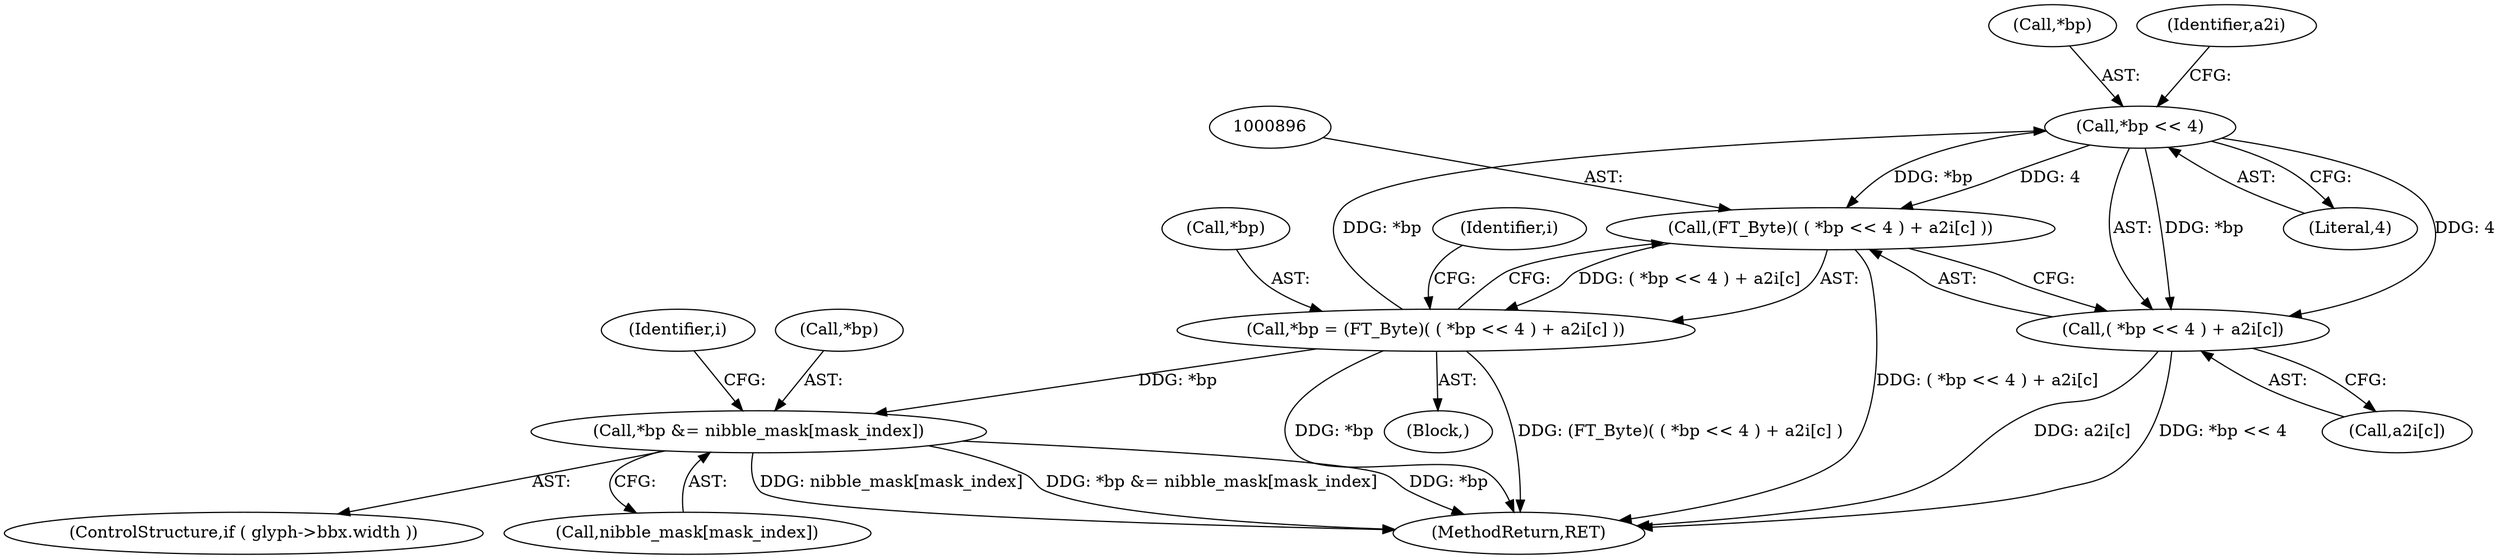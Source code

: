 digraph "0_savannah_07bdb6e289c7954e2a533039dc93c1c136099d2d@pointer" {
"1000898" [label="(Call,*bp << 4)"];
"1000892" [label="(Call,*bp = (FT_Byte)( ( *bp << 4 ) + a2i[c] ))"];
"1000895" [label="(Call,(FT_Byte)( ( *bp << 4 ) + a2i[c] ))"];
"1000898" [label="(Call,*bp << 4)"];
"1000897" [label="(Call,( *bp << 4 ) + a2i[c])"];
"1000963" [label="(Call,*bp &= nibble_mask[mask_index])"];
"1000895" [label="(Call,(FT_Byte)( ( *bp << 4 ) + a2i[c] ))"];
"1000898" [label="(Call,*bp << 4)"];
"1000901" [label="(Literal,4)"];
"1000897" [label="(Call,( *bp << 4 ) + a2i[c])"];
"1000957" [label="(ControlStructure,if ( glyph->bbx.width ))"];
"1000880" [label="(Block,)"];
"1000966" [label="(Call,nibble_mask[mask_index])"];
"1001568" [label="(MethodReturn,RET)"];
"1000972" [label="(Identifier,i)"];
"1000893" [label="(Call,*bp)"];
"1000899" [label="(Call,*bp)"];
"1000963" [label="(Call,*bp &= nibble_mask[mask_index])"];
"1000902" [label="(Call,a2i[c])"];
"1000909" [label="(Identifier,i)"];
"1000964" [label="(Call,*bp)"];
"1000892" [label="(Call,*bp = (FT_Byte)( ( *bp << 4 ) + a2i[c] ))"];
"1000903" [label="(Identifier,a2i)"];
"1000898" -> "1000897"  [label="AST: "];
"1000898" -> "1000901"  [label="CFG: "];
"1000899" -> "1000898"  [label="AST: "];
"1000901" -> "1000898"  [label="AST: "];
"1000903" -> "1000898"  [label="CFG: "];
"1000898" -> "1000895"  [label="DDG: *bp"];
"1000898" -> "1000895"  [label="DDG: 4"];
"1000898" -> "1000897"  [label="DDG: *bp"];
"1000898" -> "1000897"  [label="DDG: 4"];
"1000892" -> "1000898"  [label="DDG: *bp"];
"1000892" -> "1000880"  [label="AST: "];
"1000892" -> "1000895"  [label="CFG: "];
"1000893" -> "1000892"  [label="AST: "];
"1000895" -> "1000892"  [label="AST: "];
"1000909" -> "1000892"  [label="CFG: "];
"1000892" -> "1001568"  [label="DDG: *bp"];
"1000892" -> "1001568"  [label="DDG: (FT_Byte)( ( *bp << 4 ) + a2i[c] )"];
"1000895" -> "1000892"  [label="DDG: ( *bp << 4 ) + a2i[c]"];
"1000892" -> "1000963"  [label="DDG: *bp"];
"1000895" -> "1000897"  [label="CFG: "];
"1000896" -> "1000895"  [label="AST: "];
"1000897" -> "1000895"  [label="AST: "];
"1000895" -> "1001568"  [label="DDG: ( *bp << 4 ) + a2i[c]"];
"1000897" -> "1000902"  [label="CFG: "];
"1000902" -> "1000897"  [label="AST: "];
"1000897" -> "1001568"  [label="DDG: *bp << 4"];
"1000897" -> "1001568"  [label="DDG: a2i[c]"];
"1000963" -> "1000957"  [label="AST: "];
"1000963" -> "1000966"  [label="CFG: "];
"1000964" -> "1000963"  [label="AST: "];
"1000966" -> "1000963"  [label="AST: "];
"1000972" -> "1000963"  [label="CFG: "];
"1000963" -> "1001568"  [label="DDG: *bp"];
"1000963" -> "1001568"  [label="DDG: nibble_mask[mask_index]"];
"1000963" -> "1001568"  [label="DDG: *bp &= nibble_mask[mask_index]"];
}
